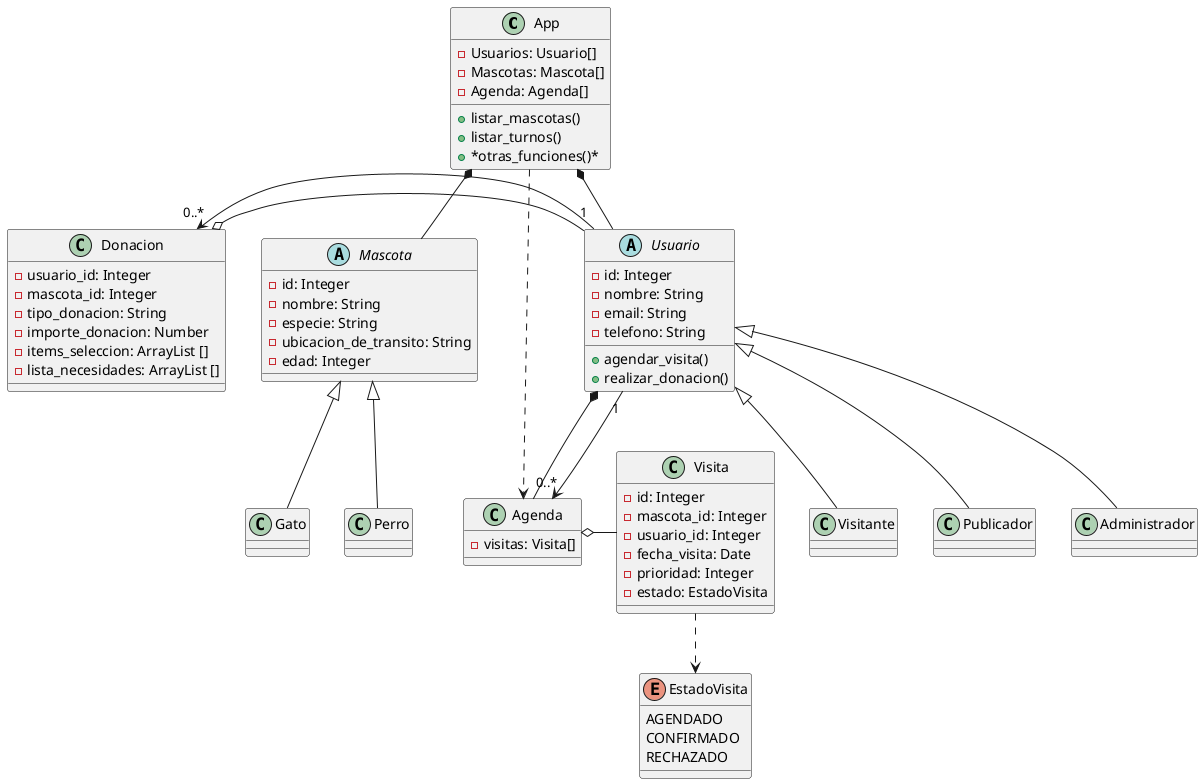@startuml Diagrama de Clases: AdoptAR

class App {

  -Usuarios: Usuario[]
  -Mascotas: Mascota[] 
  -Agenda: Agenda[]

  + listar_mascotas() 
  + listar_turnos()
  + *otras_funciones()*

}

Abstract class Mascota {
  - id: Integer /' [PK] '/
  - nombre: String
  - especie: String
  - ubicacion_de_transito: String
  - edad: Integer
}

class Perro extends Mascota{

}

class Gato extends Mascota {

}


Abstract class Usuario {
  - id: Integer /' [PK] '/
  - nombre: String
  - email: String
  - telefono: String
  
  + agendar_visita()
  + realizar_donacion()
}

class Administrador extends Usuario {


}

class Visitante extends Usuario {

  
}

class Publicador extends Usuario {

  
}

class Visita {
  - id: Integer /' [PK] '/
  - mascota_id: Integer /' [FK] '/
  - usuario_id: Integer /' [FK] '/
  - fecha_visita: Date
  - prioridad: Integer
  - estado: EstadoVisita
}

class Agenda {
  - visitas: Visita[]
}


class Donacion {
  - usuario_id: Integer /' [FK] '/
  - mascota_id: Integer /' [FK] '/
  - tipo_donacion: String
  - importe_donacion: Number
  - items_seleccion: ArrayList []
  - lista_necesidades: ArrayList [] 
}

ENUM EstadoVisita {
  AGENDADO
  CONFIRMADO
  RECHAZADO
}

/' Relaciones '/
 
Usuario *-d- Agenda  
Donacion o-r- Usuario
Agenda o-r- Visita

App *-- Usuario  /' : "tiene" '/
App *-- Mascota  /' : "tiene" '/
App ..> Agenda   /' : "usa" '/
Visita ..> EstadoVisita /' : "usa" '/

/' Cardinalidad '/

Usuario "1" --> "0..*" Agenda /' : "realiza" '/
Usuario "1" --> "0..*" Donacion /' : "realiza" '/

@enduml
